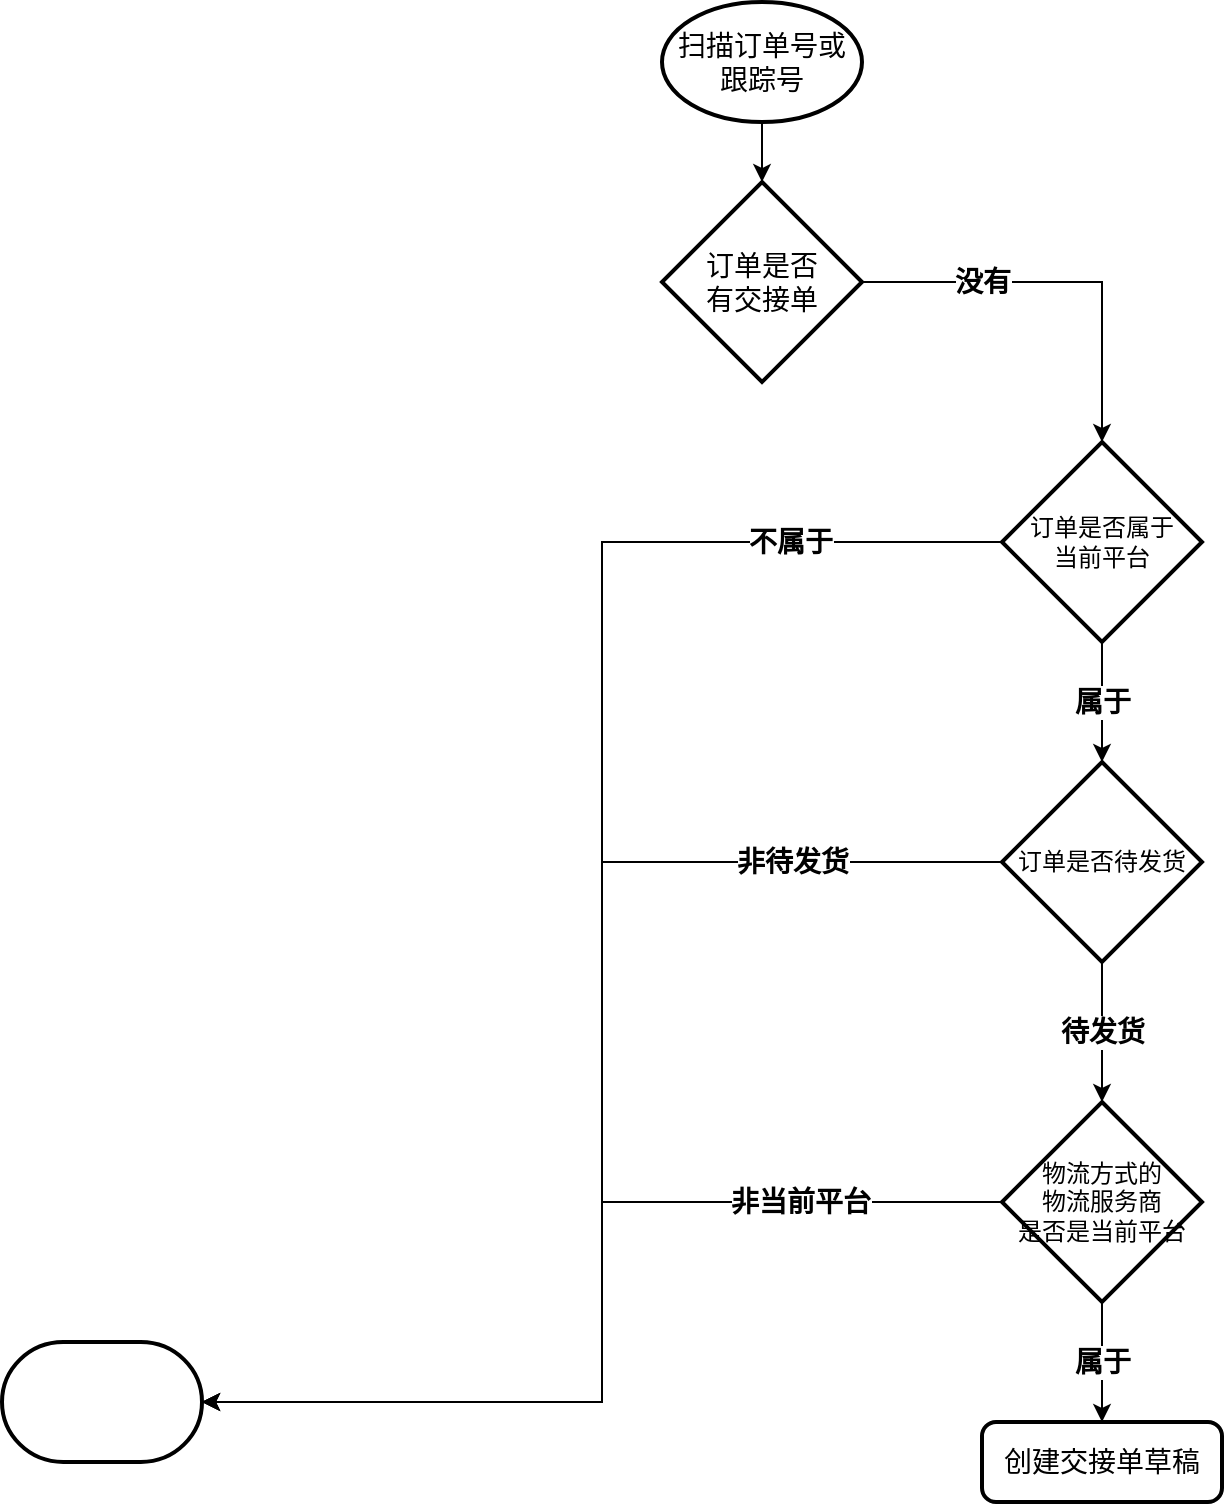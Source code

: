 <mxfile version="21.1.8" type="github">
  <diagram name="第 1 页" id="Zu895qKpGqfJF8_NdcSO">
    <mxGraphModel dx="1434" dy="756" grid="1" gridSize="10" guides="1" tooltips="1" connect="1" arrows="1" fold="1" page="1" pageScale="1" pageWidth="827" pageHeight="1169" math="0" shadow="0">
      <root>
        <mxCell id="0" />
        <mxCell id="1" parent="0" />
        <mxCell id="1rTdvhS_EnYdTGoQ4SmT-3" style="edgeStyle=orthogonalEdgeStyle;rounded=0;orthogonalLoop=1;jettySize=auto;html=1;" edge="1" parent="1" source="1rTdvhS_EnYdTGoQ4SmT-1" target="1rTdvhS_EnYdTGoQ4SmT-2">
          <mxGeometry relative="1" as="geometry" />
        </mxCell>
        <mxCell id="1rTdvhS_EnYdTGoQ4SmT-1" value="&lt;font style=&quot;font-size: 14px;&quot;&gt;扫描订单号或&lt;br&gt;跟踪号&lt;/font&gt;" style="strokeWidth=2;html=1;shape=mxgraph.flowchart.start_1;whiteSpace=wrap;" vertex="1" parent="1">
          <mxGeometry x="370" y="90" width="100" height="60" as="geometry" />
        </mxCell>
        <mxCell id="1rTdvhS_EnYdTGoQ4SmT-6" value="&lt;b&gt;&lt;font style=&quot;font-size: 14px;&quot;&gt;没有&lt;/font&gt;&lt;/b&gt;" style="edgeStyle=orthogonalEdgeStyle;rounded=0;orthogonalLoop=1;jettySize=auto;html=1;" edge="1" parent="1" source="1rTdvhS_EnYdTGoQ4SmT-2" target="1rTdvhS_EnYdTGoQ4SmT-7">
          <mxGeometry x="-0.4" relative="1" as="geometry">
            <mxPoint x="590" y="300" as="targetPoint" />
            <Array as="points">
              <mxPoint x="590" y="230" />
            </Array>
            <mxPoint as="offset" />
          </mxGeometry>
        </mxCell>
        <mxCell id="1rTdvhS_EnYdTGoQ4SmT-2" value="&lt;font style=&quot;font-size: 14px;&quot;&gt;订单是否&lt;br&gt;有交接单&lt;/font&gt;" style="strokeWidth=2;html=1;shape=mxgraph.flowchart.decision;whiteSpace=wrap;" vertex="1" parent="1">
          <mxGeometry x="370" y="180" width="100" height="100" as="geometry" />
        </mxCell>
        <mxCell id="1rTdvhS_EnYdTGoQ4SmT-10" value="&lt;font style=&quot;font-size: 14px;&quot;&gt;&lt;b&gt;属于&lt;/b&gt;&lt;/font&gt;" style="edgeStyle=orthogonalEdgeStyle;rounded=0;orthogonalLoop=1;jettySize=auto;html=1;" edge="1" parent="1" source="1rTdvhS_EnYdTGoQ4SmT-7" target="1rTdvhS_EnYdTGoQ4SmT-9">
          <mxGeometry relative="1" as="geometry">
            <mxPoint as="offset" />
          </mxGeometry>
        </mxCell>
        <mxCell id="1rTdvhS_EnYdTGoQ4SmT-15" style="edgeStyle=orthogonalEdgeStyle;rounded=0;orthogonalLoop=1;jettySize=auto;html=1;entryX=1;entryY=0.5;entryDx=0;entryDy=0;entryPerimeter=0;" edge="1" parent="1" source="1rTdvhS_EnYdTGoQ4SmT-7" target="1rTdvhS_EnYdTGoQ4SmT-8">
          <mxGeometry relative="1" as="geometry" />
        </mxCell>
        <mxCell id="1rTdvhS_EnYdTGoQ4SmT-18" value="&lt;b&gt;&lt;font style=&quot;font-size: 14px;&quot;&gt;不属于&lt;/font&gt;&lt;/b&gt;" style="edgeLabel;html=1;align=center;verticalAlign=middle;resizable=0;points=[];" vertex="1" connectable="0" parent="1rTdvhS_EnYdTGoQ4SmT-15">
          <mxGeometry x="-0.81" y="-1" relative="1" as="geometry">
            <mxPoint x="-27" y="1" as="offset" />
          </mxGeometry>
        </mxCell>
        <mxCell id="1rTdvhS_EnYdTGoQ4SmT-7" value="订单是否属于&lt;br&gt;当前平台" style="strokeWidth=2;html=1;shape=mxgraph.flowchart.decision;whiteSpace=wrap;" vertex="1" parent="1">
          <mxGeometry x="540" y="310" width="100" height="100" as="geometry" />
        </mxCell>
        <mxCell id="1rTdvhS_EnYdTGoQ4SmT-8" value="" style="strokeWidth=2;html=1;shape=mxgraph.flowchart.terminator;whiteSpace=wrap;" vertex="1" parent="1">
          <mxGeometry x="40" y="760" width="100" height="60" as="geometry" />
        </mxCell>
        <mxCell id="1rTdvhS_EnYdTGoQ4SmT-12" value="&lt;font style=&quot;font-size: 14px;&quot;&gt;&lt;b&gt;待发货&lt;/b&gt;&lt;/font&gt;" style="edgeStyle=orthogonalEdgeStyle;rounded=0;orthogonalLoop=1;jettySize=auto;html=1;" edge="1" parent="1" source="1rTdvhS_EnYdTGoQ4SmT-9" target="1rTdvhS_EnYdTGoQ4SmT-11">
          <mxGeometry relative="1" as="geometry" />
        </mxCell>
        <mxCell id="1rTdvhS_EnYdTGoQ4SmT-16" style="edgeStyle=orthogonalEdgeStyle;rounded=0;orthogonalLoop=1;jettySize=auto;html=1;entryX=1;entryY=0.5;entryDx=0;entryDy=0;entryPerimeter=0;" edge="1" parent="1" source="1rTdvhS_EnYdTGoQ4SmT-9" target="1rTdvhS_EnYdTGoQ4SmT-8">
          <mxGeometry relative="1" as="geometry" />
        </mxCell>
        <mxCell id="1rTdvhS_EnYdTGoQ4SmT-19" value="&lt;font style=&quot;font-size: 14px;&quot;&gt;&lt;b&gt;非待发货&lt;/b&gt;&lt;/font&gt;" style="edgeLabel;html=1;align=center;verticalAlign=middle;resizable=0;points=[];" vertex="1" connectable="0" parent="1rTdvhS_EnYdTGoQ4SmT-16">
          <mxGeometry x="-0.721" relative="1" as="geometry">
            <mxPoint x="-12" as="offset" />
          </mxGeometry>
        </mxCell>
        <mxCell id="1rTdvhS_EnYdTGoQ4SmT-9" value="订单是否待发货" style="strokeWidth=2;html=1;shape=mxgraph.flowchart.decision;whiteSpace=wrap;" vertex="1" parent="1">
          <mxGeometry x="540" y="470" width="100" height="100" as="geometry" />
        </mxCell>
        <mxCell id="1rTdvhS_EnYdTGoQ4SmT-14" value="&lt;font style=&quot;font-size: 14px;&quot;&gt;&lt;b&gt;属于&lt;/b&gt;&lt;/font&gt;" style="edgeStyle=orthogonalEdgeStyle;rounded=0;orthogonalLoop=1;jettySize=auto;html=1;" edge="1" parent="1" source="1rTdvhS_EnYdTGoQ4SmT-11" target="1rTdvhS_EnYdTGoQ4SmT-13">
          <mxGeometry relative="1" as="geometry">
            <Array as="points">
              <mxPoint x="590" y="760" />
              <mxPoint x="590" y="760" />
            </Array>
          </mxGeometry>
        </mxCell>
        <mxCell id="1rTdvhS_EnYdTGoQ4SmT-17" style="edgeStyle=orthogonalEdgeStyle;rounded=0;orthogonalLoop=1;jettySize=auto;html=1;entryX=1;entryY=0.5;entryDx=0;entryDy=0;entryPerimeter=0;" edge="1" parent="1" source="1rTdvhS_EnYdTGoQ4SmT-11" target="1rTdvhS_EnYdTGoQ4SmT-8">
          <mxGeometry relative="1" as="geometry" />
        </mxCell>
        <mxCell id="1rTdvhS_EnYdTGoQ4SmT-20" value="&lt;b&gt;&lt;font style=&quot;font-size: 14px;&quot;&gt;非当前平台&lt;/font&gt;&lt;/b&gt;" style="edgeLabel;html=1;align=center;verticalAlign=middle;resizable=0;points=[];" vertex="1" connectable="0" parent="1rTdvhS_EnYdTGoQ4SmT-17">
          <mxGeometry x="-0.665" y="3" relative="1" as="geometry">
            <mxPoint x="-18" y="-3" as="offset" />
          </mxGeometry>
        </mxCell>
        <mxCell id="1rTdvhS_EnYdTGoQ4SmT-11" value="物流方式的&lt;br&gt;物流服务商&lt;br&gt;是否是当前平台" style="strokeWidth=2;html=1;shape=mxgraph.flowchart.decision;whiteSpace=wrap;" vertex="1" parent="1">
          <mxGeometry x="540" y="640" width="100" height="100" as="geometry" />
        </mxCell>
        <mxCell id="1rTdvhS_EnYdTGoQ4SmT-13" value="&lt;font style=&quot;font-size: 14px;&quot;&gt;创建交接单草稿&lt;/font&gt;" style="rounded=1;whiteSpace=wrap;html=1;absoluteArcSize=1;arcSize=14;strokeWidth=2;" vertex="1" parent="1">
          <mxGeometry x="530" y="800" width="120" height="40" as="geometry" />
        </mxCell>
      </root>
    </mxGraphModel>
  </diagram>
</mxfile>
